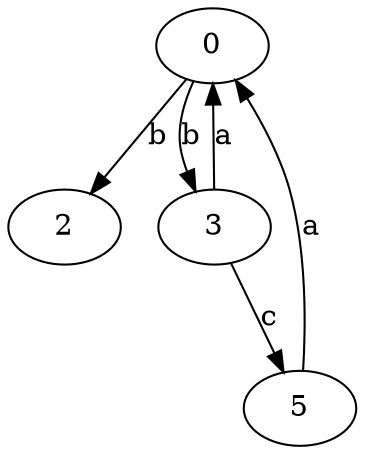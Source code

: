 strict digraph  {
0;
2;
3;
5;
0 -> 2  [label=b];
0 -> 3  [label=b];
3 -> 0  [label=a];
3 -> 5  [label=c];
5 -> 0  [label=a];
}
